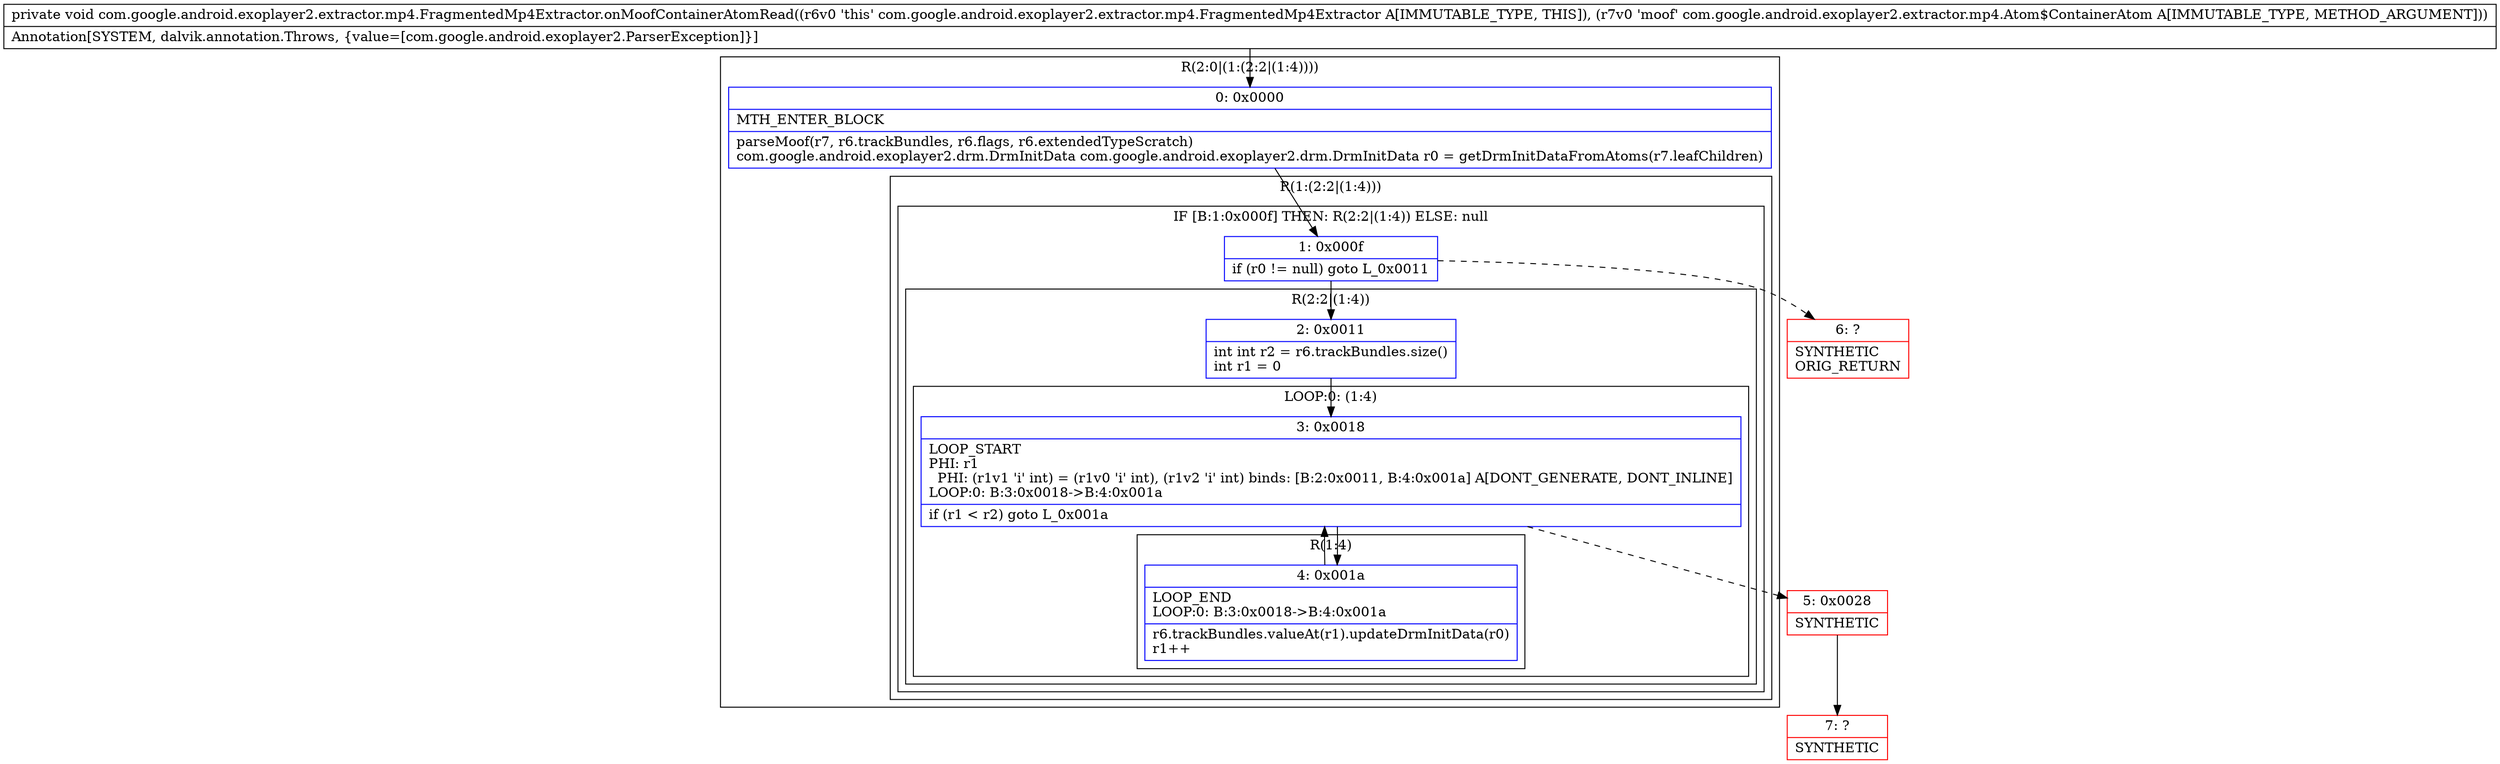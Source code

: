digraph "CFG forcom.google.android.exoplayer2.extractor.mp4.FragmentedMp4Extractor.onMoofContainerAtomRead(Lcom\/google\/android\/exoplayer2\/extractor\/mp4\/Atom$ContainerAtom;)V" {
subgraph cluster_Region_1011227906 {
label = "R(2:0|(1:(2:2|(1:4))))";
node [shape=record,color=blue];
Node_0 [shape=record,label="{0\:\ 0x0000|MTH_ENTER_BLOCK\l|parseMoof(r7, r6.trackBundles, r6.flags, r6.extendedTypeScratch)\lcom.google.android.exoplayer2.drm.DrmInitData com.google.android.exoplayer2.drm.DrmInitData r0 = getDrmInitDataFromAtoms(r7.leafChildren)\l}"];
subgraph cluster_Region_974267723 {
label = "R(1:(2:2|(1:4)))";
node [shape=record,color=blue];
subgraph cluster_IfRegion_2022770968 {
label = "IF [B:1:0x000f] THEN: R(2:2|(1:4)) ELSE: null";
node [shape=record,color=blue];
Node_1 [shape=record,label="{1\:\ 0x000f|if (r0 != null) goto L_0x0011\l}"];
subgraph cluster_Region_61418240 {
label = "R(2:2|(1:4))";
node [shape=record,color=blue];
Node_2 [shape=record,label="{2\:\ 0x0011|int int r2 = r6.trackBundles.size()\lint r1 = 0\l}"];
subgraph cluster_LoopRegion_260806778 {
label = "LOOP:0: (1:4)";
node [shape=record,color=blue];
Node_3 [shape=record,label="{3\:\ 0x0018|LOOP_START\lPHI: r1 \l  PHI: (r1v1 'i' int) = (r1v0 'i' int), (r1v2 'i' int) binds: [B:2:0x0011, B:4:0x001a] A[DONT_GENERATE, DONT_INLINE]\lLOOP:0: B:3:0x0018\-\>B:4:0x001a\l|if (r1 \< r2) goto L_0x001a\l}"];
subgraph cluster_Region_1273954204 {
label = "R(1:4)";
node [shape=record,color=blue];
Node_4 [shape=record,label="{4\:\ 0x001a|LOOP_END\lLOOP:0: B:3:0x0018\-\>B:4:0x001a\l|r6.trackBundles.valueAt(r1).updateDrmInitData(r0)\lr1++\l}"];
}
}
}
}
}
}
Node_5 [shape=record,color=red,label="{5\:\ 0x0028|SYNTHETIC\l}"];
Node_6 [shape=record,color=red,label="{6\:\ ?|SYNTHETIC\lORIG_RETURN\l}"];
Node_7 [shape=record,color=red,label="{7\:\ ?|SYNTHETIC\l}"];
MethodNode[shape=record,label="{private void com.google.android.exoplayer2.extractor.mp4.FragmentedMp4Extractor.onMoofContainerAtomRead((r6v0 'this' com.google.android.exoplayer2.extractor.mp4.FragmentedMp4Extractor A[IMMUTABLE_TYPE, THIS]), (r7v0 'moof' com.google.android.exoplayer2.extractor.mp4.Atom$ContainerAtom A[IMMUTABLE_TYPE, METHOD_ARGUMENT]))  | Annotation[SYSTEM, dalvik.annotation.Throws, \{value=[com.google.android.exoplayer2.ParserException]\}]\l}"];
MethodNode -> Node_0;
Node_0 -> Node_1;
Node_1 -> Node_2;
Node_1 -> Node_6[style=dashed];
Node_2 -> Node_3;
Node_3 -> Node_4;
Node_3 -> Node_5[style=dashed];
Node_4 -> Node_3;
Node_5 -> Node_7;
}

